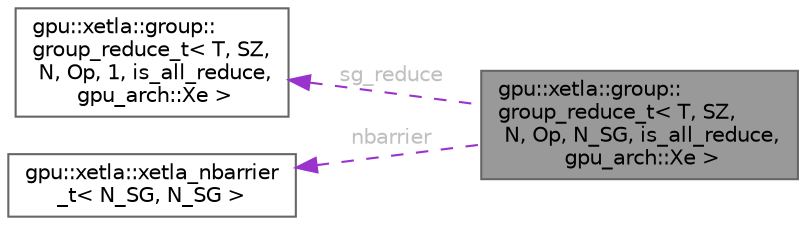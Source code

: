 digraph "gpu::xetla::group::group_reduce_t&lt; T, SZ, N, Op, N_SG, is_all_reduce, gpu_arch::Xe &gt;"
{
 // LATEX_PDF_SIZE
  bgcolor="transparent";
  edge [fontname=Helvetica,fontsize=10,labelfontname=Helvetica,labelfontsize=10];
  node [fontname=Helvetica,fontsize=10,shape=box,height=0.2,width=0.4];
  rankdir="LR";
  Node1 [id="Node000001",label="gpu::xetla::group::\lgroup_reduce_t\< T, SZ,\l N, Op, N_SG, is_all_reduce,\l gpu_arch::Xe \>",height=0.2,width=0.4,color="gray40", fillcolor="grey60", style="filled", fontcolor="black",tooltip=" "];
  Node2 -> Node1 [id="edge1_Node000001_Node000002",dir="back",color="darkorchid3",style="dashed",tooltip=" ",label=" sg_reduce",fontcolor="grey" ];
  Node2 [id="Node000002",label="gpu::xetla::group::\lgroup_reduce_t\< T, SZ,\l N, Op, 1, is_all_reduce,\l gpu_arch::Xe \>",height=0.2,width=0.4,color="gray40", fillcolor="white", style="filled",URL="$structgpu_1_1xetla_1_1group_1_1group__reduce__t_3_01T_00_01SZ_00_01N_00_01Op_00_011_00_01is__all91388879f880ff2671715a7c4fe8af7c.html",tooltip=" "];
  Node3 -> Node1 [id="edge2_Node000001_Node000003",dir="back",color="darkorchid3",style="dashed",tooltip=" ",label=" nbarrier",fontcolor="grey" ];
  Node3 [id="Node000003",label="gpu::xetla::xetla_nbarrier\l_t\< N_SG, N_SG \>",height=0.2,width=0.4,color="gray40", fillcolor="white", style="filled",URL="$structgpu_1_1xetla_1_1xetla__nbarrier__t.html",tooltip=" "];
}
